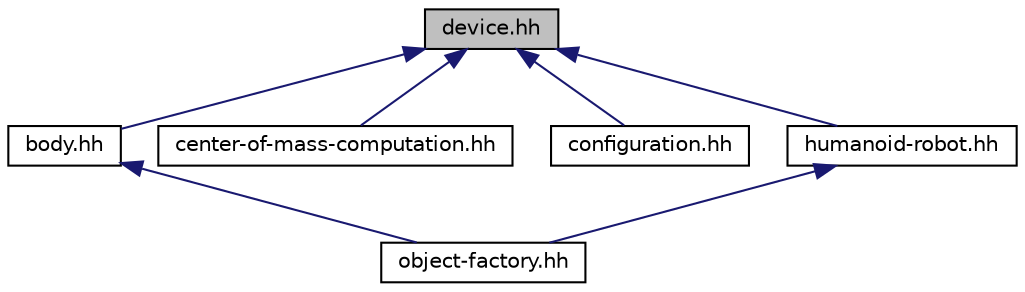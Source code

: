 digraph "device.hh"
{
  edge [fontname="Helvetica",fontsize="10",labelfontname="Helvetica",labelfontsize="10"];
  node [fontname="Helvetica",fontsize="10",shape=record];
  Node1 [label="device.hh",height=0.2,width=0.4,color="black", fillcolor="grey75", style="filled" fontcolor="black"];
  Node1 -> Node2 [dir="back",color="midnightblue",fontsize="10",style="solid",fontname="Helvetica"];
  Node2 [label="body.hh",height=0.2,width=0.4,color="black", fillcolor="white", style="filled",URL="$a00026.html"];
  Node2 -> Node3 [dir="back",color="midnightblue",fontsize="10",style="solid",fontname="Helvetica"];
  Node3 [label="object-factory.hh",height=0.2,width=0.4,color="black", fillcolor="white", style="filled",URL="$a00041.html"];
  Node1 -> Node4 [dir="back",color="midnightblue",fontsize="10",style="solid",fontname="Helvetica"];
  Node4 [label="center-of-mass-computation.hh",height=0.2,width=0.4,color="black", fillcolor="white", style="filled",URL="$a00027.html"];
  Node1 -> Node5 [dir="back",color="midnightblue",fontsize="10",style="solid",fontname="Helvetica"];
  Node5 [label="configuration.hh",height=0.2,width=0.4,color="black", fillcolor="white", style="filled",URL="$a00030.html"];
  Node1 -> Node6 [dir="back",color="midnightblue",fontsize="10",style="solid",fontname="Helvetica"];
  Node6 [label="humanoid-robot.hh",height=0.2,width=0.4,color="black", fillcolor="white", style="filled",URL="$a00037.html"];
  Node6 -> Node3 [dir="back",color="midnightblue",fontsize="10",style="solid",fontname="Helvetica"];
}
